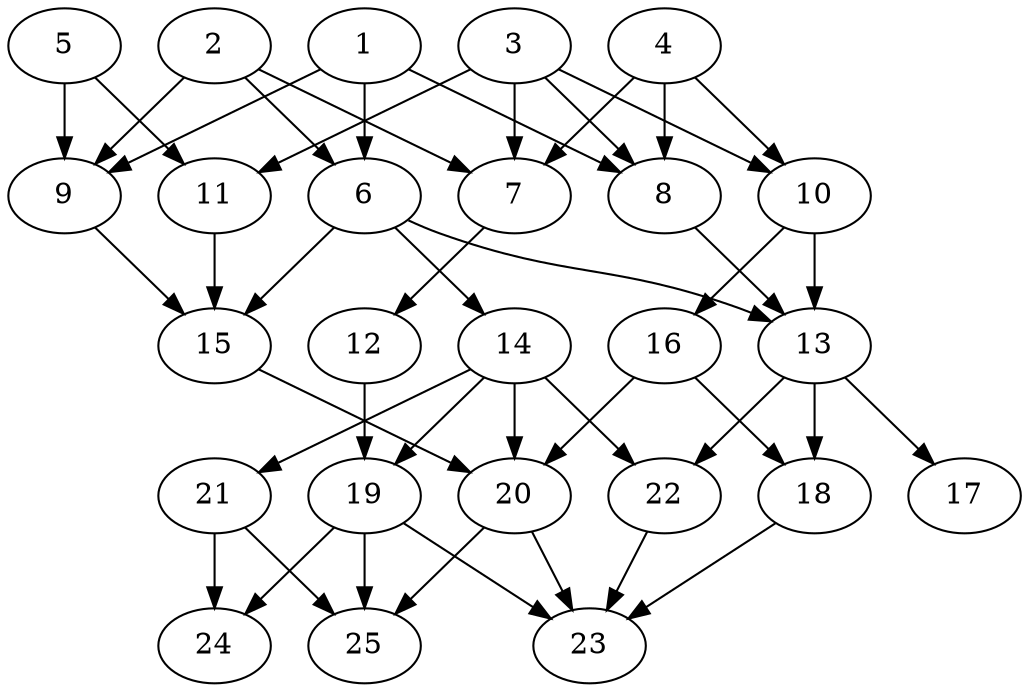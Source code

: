 // DAG (tier=2-normal, mode=data, n=25, ccr=0.443, fat=0.536, density=0.586, regular=0.598, jump=0.133, mindata=2097152, maxdata=16777216)
// DAG automatically generated by daggen at Sun Aug 24 16:33:34 2025
// /home/ermia/Project/Environments/daggen/bin/daggen --dot --ccr 0.443 --fat 0.536 --regular 0.598 --density 0.586 --jump 0.133 --mindata 2097152 --maxdata 16777216 -n 25 
digraph G {
  1 [size="72071069652437958656", alpha="0.07", expect_size="36035534826218979328"]
  1 -> 6 [size ="138547055034368"]
  1 -> 8 [size ="138547055034368"]
  1 -> 9 [size ="138547055034368"]
  2 [size="59061221480339888", alpha="0.13", expect_size="29530610740169944"]
  2 -> 6 [size ="1171992556339200"]
  2 -> 7 [size ="1171992556339200"]
  2 -> 9 [size ="1171992556339200"]
  3 [size="3581354334171594", alpha="0.14", expect_size="1790677167085797"]
  3 -> 7 [size ="153522297372672"]
  3 -> 8 [size ="153522297372672"]
  3 -> 10 [size ="153522297372672"]
  3 -> 11 [size ="153522297372672"]
  4 [size="45212982468920999936", alpha="0.02", expect_size="22606491234460499968"]
  4 -> 7 [size ="101531022000128"]
  4 -> 8 [size ="101531022000128"]
  4 -> 10 [size ="101531022000128"]
  5 [size="39048760081528248", alpha="0.19", expect_size="19524380040764124"]
  5 -> 9 [size ="747222337585152"]
  5 -> 11 [size ="747222337585152"]
  6 [size="233089808962945024000", alpha="0.09", expect_size="116544904481472512000"]
  6 -> 13 [size ="302997359820800"]
  6 -> 14 [size ="302997359820800"]
  6 -> 15 [size ="302997359820800"]
  7 [size="15228908710378262", alpha="0.12", expect_size="7614454355189131"]
  7 -> 12 [size ="1404618722508800"]
  8 [size="1798499977376326221824", alpha="0.17", expect_size="899249988688163110912"]
  8 -> 13 [size ="1183124037828608"]
  9 [size="227883701350555552", alpha="0.16", expect_size="113941850675277776"]
  9 -> 15 [size ="141012500480000"]
  10 [size="222548541484216352768", alpha="0.09", expect_size="111274270742108176384"]
  10 -> 13 [size ="293791902728192"]
  10 -> 16 [size ="293791902728192"]
  11 [size="34984484421979244", alpha="0.11", expect_size="17492242210989622"]
  11 -> 15 [size ="655236217700352"]
  12 [size="1297244150564766208", alpha="0.19", expect_size="648622075282383104"]
  12 -> 19 [size ="544548577083392"]
  13 [size="26184920516492868", alpha="0.17", expect_size="13092460258246434"]
  13 -> 17 [size ="883909512396800"]
  13 -> 18 [size ="883909512396800"]
  13 -> 22 [size ="883909512396800"]
  14 [size="4057585551962196148224", alpha="0.14", expect_size="2028792775981098074112"]
  14 -> 19 [size ="2035175085047808"]
  14 -> 20 [size ="2035175085047808"]
  14 -> 21 [size ="2035175085047808"]
  14 -> 22 [size ="2035175085047808"]
  15 [size="2398974620516910891008", alpha="0.09", expect_size="1199487310258455445504"]
  15 -> 20 [size ="1433641032876032"]
  16 [size="29667333613897700", alpha="0.11", expect_size="14833666806948850"]
  16 -> 18 [size ="539155037683712"]
  16 -> 20 [size ="539155037683712"]
  17 [size="14121359418750336", alpha="0.12", expect_size="7060679709375168"]
  18 [size="61590594389424264", alpha="0.03", expect_size="30795297194712132"]
  18 -> 23 [size ="1091331359244288"]
  19 [size="21489000949304940", alpha="0.02", expect_size="10744500474652470"]
  19 -> 23 [size ="1154606528724992"]
  19 -> 24 [size ="1154606528724992"]
  19 -> 25 [size ="1154606528724992"]
  20 [size="3112803583970332672", alpha="0.11", expect_size="1556401791985166336"]
  20 -> 23 [size ="2144263630487552"]
  20 -> 25 [size ="2144263630487552"]
  21 [size="2519862097767726841856", alpha="0.15", expect_size="1259931048883863420928"]
  21 -> 24 [size ="1481407377440768"]
  21 -> 25 [size ="1481407377440768"]
  22 [size="2397487512518578176", alpha="0.08", expect_size="1198743756259289088"]
  22 -> 23 [size ="1060173787430912"]
  23 [size="428545489047238144", alpha="0.12", expect_size="214272744523619072"]
  24 [size="13801003847968608", alpha="0.18", expect_size="6900501923984304"]
  25 [size="1290824832237476773888", alpha="0.05", expect_size="645412416118738386944"]
}